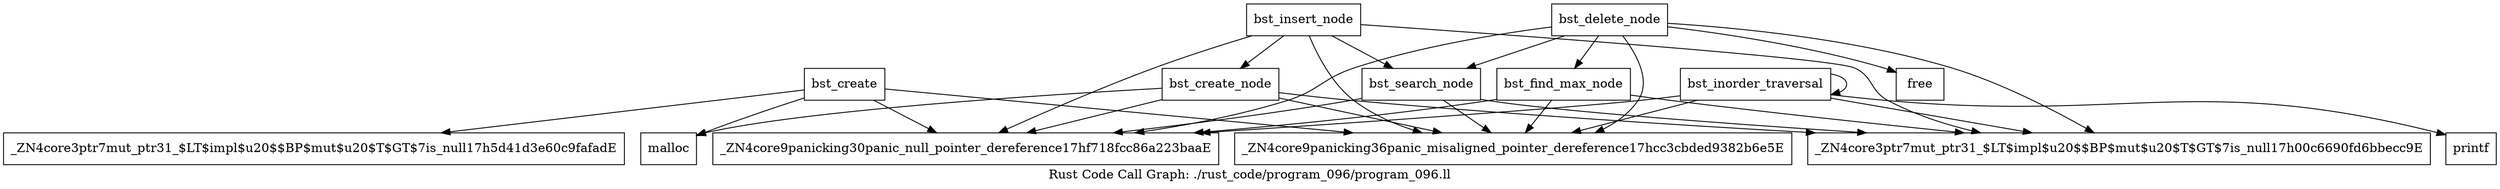 digraph "Rust Code Call Graph: ./rust_code/program_096/program_096.ll" {
	label="Rust Code Call Graph: ./rust_code/program_096/program_096.ll";

	Node0x560c663913b0 [shape=record,label="{_ZN4core3ptr7mut_ptr31_$LT$impl$u20$$BP$mut$u20$T$GT$7is_null17h00c6690fd6bbecc9E}"];
	Node0x560c66392770 [shape=record,label="{_ZN4core3ptr7mut_ptr31_$LT$impl$u20$$BP$mut$u20$T$GT$7is_null17h5d41d3e60c9fafadE}"];
	Node0x560c66394210 [shape=record,label="{bst_create}"];
	Node0x560c66394210 -> Node0x560c663963c0;
	Node0x560c66394210 -> Node0x560c66392770;
	Node0x560c66394210 -> Node0x560c66398e60;
	Node0x560c66394210 -> Node0x560c6639be50;
	Node0x560c663d7610 [shape=record,label="{bst_create_node}"];
	Node0x560c663d7610 -> Node0x560c663963c0;
	Node0x560c663d7610 -> Node0x560c663913b0;
	Node0x560c663d7610 -> Node0x560c66398e60;
	Node0x560c663d7610 -> Node0x560c6639be50;
	Node0x560c663db8d0 [shape=record,label="{bst_search_node}"];
	Node0x560c663db8d0 -> Node0x560c663913b0;
	Node0x560c663db8d0 -> Node0x560c6639be50;
	Node0x560c663db8d0 -> Node0x560c66398e60;
	Node0x560c6639eb50 [shape=record,label="{bst_find_max_node}"];
	Node0x560c6639eb50 -> Node0x560c663913b0;
	Node0x560c6639eb50 -> Node0x560c66398e60;
	Node0x560c6639eb50 -> Node0x560c6639be50;
	Node0x560c663a05f0 [shape=record,label="{bst_insert_node}"];
	Node0x560c663a05f0 -> Node0x560c66398e60;
	Node0x560c663a05f0 -> Node0x560c663913b0;
	Node0x560c663a05f0 -> Node0x560c6639be50;
	Node0x560c663a05f0 -> Node0x560c663d7610;
	Node0x560c663a05f0 -> Node0x560c663db8d0;
	Node0x560c663a5ba0 [shape=record,label="{bst_inorder_traversal}"];
	Node0x560c663a5ba0 -> Node0x560c663913b0;
	Node0x560c663a5ba0 -> Node0x560c66398e60;
	Node0x560c663a5ba0 -> Node0x560c663a5ba0;
	Node0x560c663a5ba0 -> Node0x560c6639be50;
	Node0x560c663a5ba0 -> Node0x560c663a90c0;
	Node0x560c663a28c0 [shape=record,label="{bst_delete_node}"];
	Node0x560c663a28c0 -> Node0x560c66398e60;
	Node0x560c663a28c0 -> Node0x560c663db8d0;
	Node0x560c663a28c0 -> Node0x560c6639be50;
	Node0x560c663a28c0 -> Node0x560c663913b0;
	Node0x560c663a28c0 -> Node0x560c663a4220;
	Node0x560c663a28c0 -> Node0x560c6639eb50;
	Node0x560c663963c0 [shape=record,label="{malloc}"];
	Node0x560c66398e60 [shape=record,label="{_ZN4core9panicking36panic_misaligned_pointer_dereference17hcc3cbded9382b6e5E}"];
	Node0x560c6639be50 [shape=record,label="{_ZN4core9panicking30panic_null_pointer_dereference17hf718fcc86a223baaE}"];
	Node0x560c663a4220 [shape=record,label="{free}"];
	Node0x560c663a90c0 [shape=record,label="{printf}"];
}
